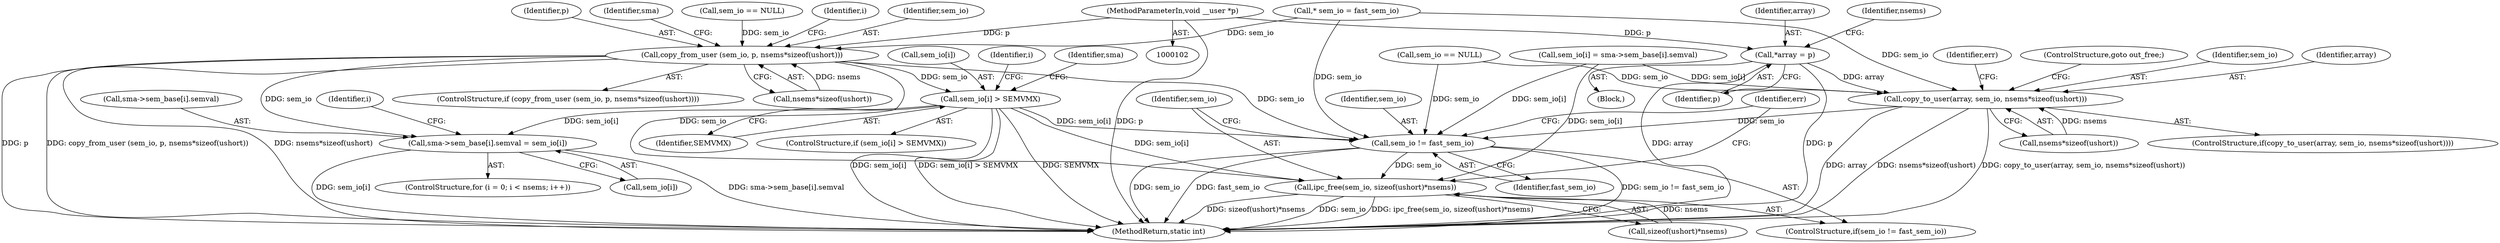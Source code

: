 digraph "0_linux_6062a8dc0517bce23e3c2f7d2fea5e22411269a3_12@pointer" {
"1000107" [label="(MethodParameterIn,void __user *p)"];
"1000181" [label="(Call,*array = p)"];
"1000263" [label="(Call,copy_to_user(array, sem_io, nsems*sizeof(ushort)))"];
"1000499" [label="(Call,sem_io != fast_sem_io)"];
"1000502" [label="(Call,ipc_free(sem_io, sizeof(ushort)*nsems))"];
"1000312" [label="(Call,copy_from_user (sem_io, p, nsems*sizeof(ushort)))"];
"1000338" [label="(Call,sem_io[i] > SEMVMX)"];
"1000378" [label="(Call,sma->sem_base[i].semval = sem_io[i])"];
"1000338" [label="(Call,sem_io[i] > SEMVMX)"];
"1000378" [label="(Call,sma->sem_base[i].semval = sem_io[i])"];
"1000265" [label="(Identifier,sem_io)"];
"1000321" [label="(Identifier,sma)"];
"1000499" [label="(Call,sem_io != fast_sem_io)"];
"1000329" [label="(Identifier,i)"];
"1000313" [label="(Identifier,sem_io)"];
"1000200" [label="(Call,sem_io == NULL)"];
"1000263" [label="(Call,copy_to_user(array, sem_io, nsems*sizeof(ushort)))"];
"1000509" [label="(Identifier,err)"];
"1000342" [label="(Identifier,SEMVMX)"];
"1000264" [label="(Identifier,array)"];
"1000314" [label="(Identifier,p)"];
"1000115" [label="(Call,* sem_io = fast_sem_io)"];
"1000386" [label="(Call,sem_io[i])"];
"1000182" [label="(Identifier,array)"];
"1000337" [label="(ControlStructure,if (sem_io[i] > SEMVMX))"];
"1000503" [label="(Identifier,sem_io)"];
"1000335" [label="(Identifier,i)"];
"1000377" [label="(Identifier,i)"];
"1000187" [label="(Identifier,nsems)"];
"1000266" [label="(Call,nsems*sizeof(ushort))"];
"1000315" [label="(Call,nsems*sizeof(ushort))"];
"1000369" [label="(ControlStructure,for (i = 0; i < nsems; i++))"];
"1000311" [label="(ControlStructure,if (copy_from_user (sem_io, p, nsems*sizeof(ushort))))"];
"1000183" [label="(Identifier,p)"];
"1000510" [label="(MethodReturn,static int)"];
"1000500" [label="(Identifier,sem_io)"];
"1000345" [label="(Identifier,sma)"];
"1000498" [label="(ControlStructure,if(sem_io != fast_sem_io))"];
"1000501" [label="(Identifier,fast_sem_io)"];
"1000244" [label="(Call,sem_io[i] = sma->sem_base[i].semval)"];
"1000302" [label="(Call,sem_io == NULL)"];
"1000107" [label="(MethodParameterIn,void __user *p)"];
"1000502" [label="(Call,ipc_free(sem_io, sizeof(ushort)*nsems))"];
"1000271" [label="(Identifier,err)"];
"1000312" [label="(Call,copy_from_user (sem_io, p, nsems*sizeof(ushort)))"];
"1000504" [label="(Call,sizeof(ushort)*nsems)"];
"1000179" [label="(Block,)"];
"1000181" [label="(Call,*array = p)"];
"1000339" [label="(Call,sem_io[i])"];
"1000379" [label="(Call,sma->sem_base[i].semval)"];
"1000274" [label="(ControlStructure,goto out_free;)"];
"1000262" [label="(ControlStructure,if(copy_to_user(array, sem_io, nsems*sizeof(ushort))))"];
"1000107" -> "1000102"  [label="AST: "];
"1000107" -> "1000510"  [label="DDG: p"];
"1000107" -> "1000181"  [label="DDG: p"];
"1000107" -> "1000312"  [label="DDG: p"];
"1000181" -> "1000179"  [label="AST: "];
"1000181" -> "1000183"  [label="CFG: "];
"1000182" -> "1000181"  [label="AST: "];
"1000183" -> "1000181"  [label="AST: "];
"1000187" -> "1000181"  [label="CFG: "];
"1000181" -> "1000510"  [label="DDG: array"];
"1000181" -> "1000510"  [label="DDG: p"];
"1000181" -> "1000263"  [label="DDG: array"];
"1000263" -> "1000262"  [label="AST: "];
"1000263" -> "1000266"  [label="CFG: "];
"1000264" -> "1000263"  [label="AST: "];
"1000265" -> "1000263"  [label="AST: "];
"1000266" -> "1000263"  [label="AST: "];
"1000271" -> "1000263"  [label="CFG: "];
"1000274" -> "1000263"  [label="CFG: "];
"1000263" -> "1000510"  [label="DDG: copy_to_user(array, sem_io, nsems*sizeof(ushort))"];
"1000263" -> "1000510"  [label="DDG: array"];
"1000263" -> "1000510"  [label="DDG: nsems*sizeof(ushort)"];
"1000200" -> "1000263"  [label="DDG: sem_io"];
"1000244" -> "1000263"  [label="DDG: sem_io[i]"];
"1000115" -> "1000263"  [label="DDG: sem_io"];
"1000266" -> "1000263"  [label="DDG: nsems"];
"1000263" -> "1000499"  [label="DDG: sem_io"];
"1000499" -> "1000498"  [label="AST: "];
"1000499" -> "1000501"  [label="CFG: "];
"1000500" -> "1000499"  [label="AST: "];
"1000501" -> "1000499"  [label="AST: "];
"1000503" -> "1000499"  [label="CFG: "];
"1000509" -> "1000499"  [label="CFG: "];
"1000499" -> "1000510"  [label="DDG: sem_io != fast_sem_io"];
"1000499" -> "1000510"  [label="DDG: sem_io"];
"1000499" -> "1000510"  [label="DDG: fast_sem_io"];
"1000338" -> "1000499"  [label="DDG: sem_io[i]"];
"1000200" -> "1000499"  [label="DDG: sem_io"];
"1000312" -> "1000499"  [label="DDG: sem_io"];
"1000244" -> "1000499"  [label="DDG: sem_io[i]"];
"1000115" -> "1000499"  [label="DDG: sem_io"];
"1000499" -> "1000502"  [label="DDG: sem_io"];
"1000502" -> "1000498"  [label="AST: "];
"1000502" -> "1000504"  [label="CFG: "];
"1000503" -> "1000502"  [label="AST: "];
"1000504" -> "1000502"  [label="AST: "];
"1000509" -> "1000502"  [label="CFG: "];
"1000502" -> "1000510"  [label="DDG: sem_io"];
"1000502" -> "1000510"  [label="DDG: ipc_free(sem_io, sizeof(ushort)*nsems)"];
"1000502" -> "1000510"  [label="DDG: sizeof(ushort)*nsems"];
"1000338" -> "1000502"  [label="DDG: sem_io[i]"];
"1000244" -> "1000502"  [label="DDG: sem_io[i]"];
"1000312" -> "1000502"  [label="DDG: sem_io"];
"1000504" -> "1000502"  [label="DDG: nsems"];
"1000312" -> "1000311"  [label="AST: "];
"1000312" -> "1000315"  [label="CFG: "];
"1000313" -> "1000312"  [label="AST: "];
"1000314" -> "1000312"  [label="AST: "];
"1000315" -> "1000312"  [label="AST: "];
"1000321" -> "1000312"  [label="CFG: "];
"1000329" -> "1000312"  [label="CFG: "];
"1000312" -> "1000510"  [label="DDG: copy_from_user (sem_io, p, nsems*sizeof(ushort))"];
"1000312" -> "1000510"  [label="DDG: nsems*sizeof(ushort)"];
"1000312" -> "1000510"  [label="DDG: p"];
"1000302" -> "1000312"  [label="DDG: sem_io"];
"1000115" -> "1000312"  [label="DDG: sem_io"];
"1000315" -> "1000312"  [label="DDG: nsems"];
"1000312" -> "1000338"  [label="DDG: sem_io"];
"1000312" -> "1000378"  [label="DDG: sem_io"];
"1000338" -> "1000337"  [label="AST: "];
"1000338" -> "1000342"  [label="CFG: "];
"1000339" -> "1000338"  [label="AST: "];
"1000342" -> "1000338"  [label="AST: "];
"1000345" -> "1000338"  [label="CFG: "];
"1000335" -> "1000338"  [label="CFG: "];
"1000338" -> "1000510"  [label="DDG: sem_io[i]"];
"1000338" -> "1000510"  [label="DDG: sem_io[i] > SEMVMX"];
"1000338" -> "1000510"  [label="DDG: SEMVMX"];
"1000338" -> "1000378"  [label="DDG: sem_io[i]"];
"1000378" -> "1000369"  [label="AST: "];
"1000378" -> "1000386"  [label="CFG: "];
"1000379" -> "1000378"  [label="AST: "];
"1000386" -> "1000378"  [label="AST: "];
"1000377" -> "1000378"  [label="CFG: "];
"1000378" -> "1000510"  [label="DDG: sma->sem_base[i].semval"];
"1000378" -> "1000510"  [label="DDG: sem_io[i]"];
}

